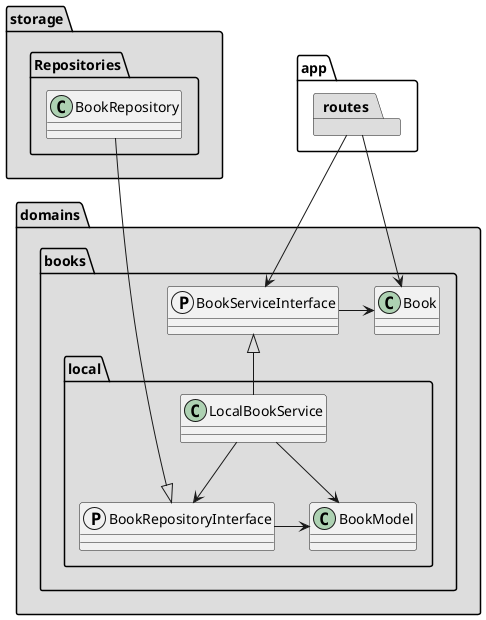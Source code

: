 @startuml
allowmixing
skinparam componentStyle uml1

package app {
    package routes #DDDDDD


}

package domains #DDDDDD {
    package books {
        class Book
        protocol BookServiceInterface
        package local {
            class LocalBookService
            protocol BookRepositoryInterface
            class BookModel
        }
    }
}

package storage #DDDDDD {
    package Repositories {
        class BookRepository
    }
}

'links framework - domains
routes --> BookServiceInterface
routes --> Book

'links internal to books domain
LocalBookService -u-|> BookServiceInterface
BookServiceInterface -l-> Book
LocalBookService --> BookModel
LocalBookService --> BookRepositoryInterface
BookRepositoryInterface -l-> BookModel

'links domains - storage
BookRepository ---d-|> BookRepositoryInterface
@enduml
